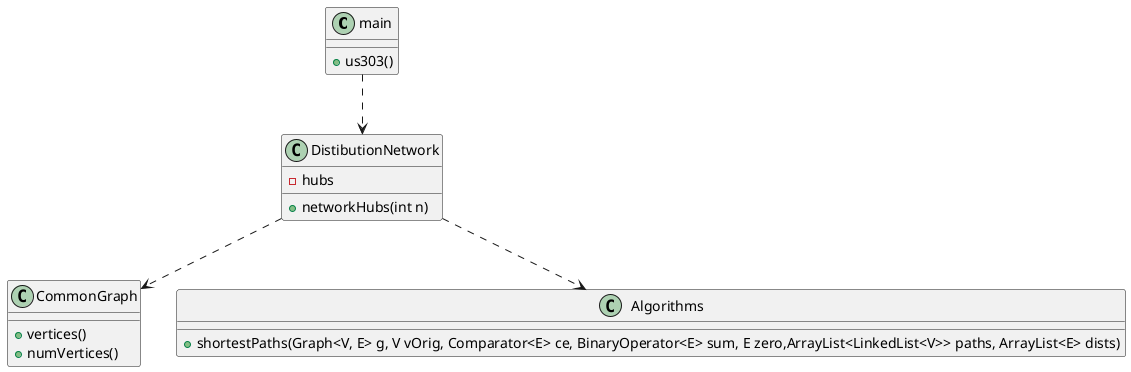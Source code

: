 @startuml
main ..> DistibutionNetwork
DistibutionNetwork ..> CommonGraph
DistibutionNetwork ..> Algorithms

main : +us303()

DistibutionNetwork : -hubs
DistibutionNetwork : +networkHubs(int n)

Algorithms : +shortestPaths(Graph<V, E> g, V vOrig, Comparator<E> ce, BinaryOperator<E> sum, E zero,ArrayList<LinkedList<V>> paths, ArrayList<E> dists)

CommonGraph : +vertices()
CommonGraph : +numVertices()

@enduml